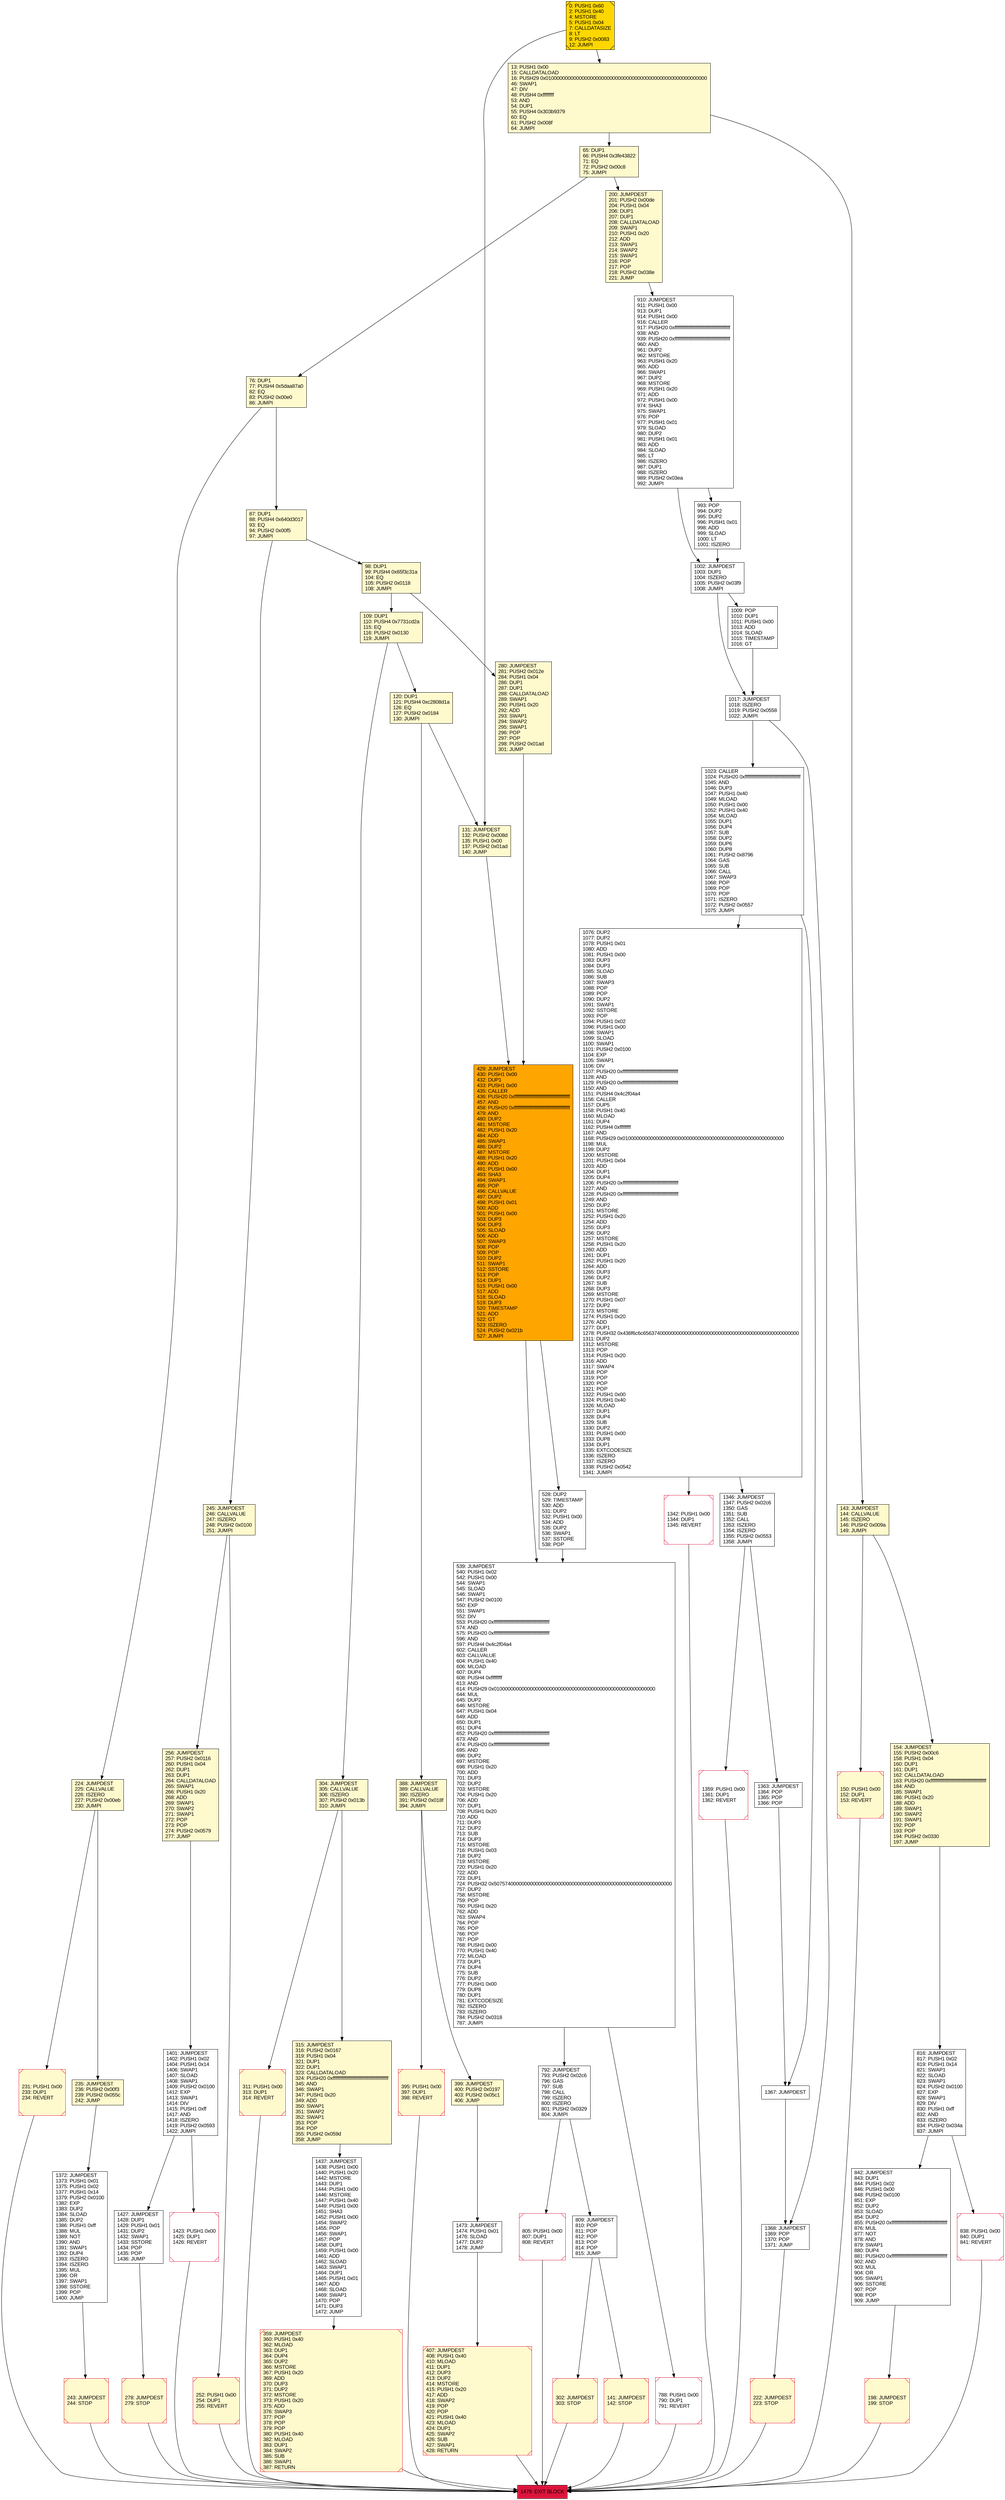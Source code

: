 digraph G {
bgcolor=transparent rankdir=UD;
node [shape=box style=filled color=black fillcolor=white fontname=arial fontcolor=black];
278 [label="278: JUMPDEST\l279: STOP\l" fillcolor=lemonchiffon shape=Msquare color=crimson ];
429 [label="429: JUMPDEST\l430: PUSH1 0x00\l432: DUP1\l433: PUSH1 0x00\l435: CALLER\l436: PUSH20 0xffffffffffffffffffffffffffffffffffffffff\l457: AND\l458: PUSH20 0xffffffffffffffffffffffffffffffffffffffff\l479: AND\l480: DUP2\l481: MSTORE\l482: PUSH1 0x20\l484: ADD\l485: SWAP1\l486: DUP2\l487: MSTORE\l488: PUSH1 0x20\l490: ADD\l491: PUSH1 0x00\l493: SHA3\l494: SWAP1\l495: POP\l496: CALLVALUE\l497: DUP2\l498: PUSH1 0x01\l500: ADD\l501: PUSH1 0x00\l503: DUP3\l504: DUP3\l505: SLOAD\l506: ADD\l507: SWAP3\l508: POP\l509: POP\l510: DUP2\l511: SWAP1\l512: SSTORE\l513: POP\l514: DUP1\l515: PUSH1 0x00\l517: ADD\l518: SLOAD\l519: DUP3\l520: TIMESTAMP\l521: ADD\l522: GT\l523: ISZERO\l524: PUSH2 0x021b\l527: JUMPI\l" fillcolor=orange ];
805 [label="805: PUSH1 0x00\l807: DUP1\l808: REVERT\l" shape=Msquare color=crimson ];
65 [label="65: DUP1\l66: PUSH4 0x3fe43822\l71: EQ\l72: PUSH2 0x00c8\l75: JUMPI\l" fillcolor=lemonchiffon ];
1427 [label="1427: JUMPDEST\l1428: DUP1\l1429: PUSH1 0x01\l1431: DUP2\l1432: SWAP1\l1433: SSTORE\l1434: POP\l1435: POP\l1436: JUMP\l" ];
235 [label="235: JUMPDEST\l236: PUSH2 0x00f3\l239: PUSH2 0x055c\l242: JUMP\l" fillcolor=lemonchiffon ];
842 [label="842: JUMPDEST\l843: DUP1\l844: PUSH1 0x02\l846: PUSH1 0x00\l848: PUSH2 0x0100\l851: EXP\l852: DUP2\l853: SLOAD\l854: DUP2\l855: PUSH20 0xffffffffffffffffffffffffffffffffffffffff\l876: MUL\l877: NOT\l878: AND\l879: SWAP1\l880: DUP4\l881: PUSH20 0xffffffffffffffffffffffffffffffffffffffff\l902: AND\l903: MUL\l904: OR\l905: SWAP1\l906: SSTORE\l907: POP\l908: POP\l909: JUMP\l" ];
120 [label="120: DUP1\l121: PUSH4 0xc2808d1a\l126: EQ\l127: PUSH2 0x0184\l130: JUMPI\l" fillcolor=lemonchiffon ];
792 [label="792: JUMPDEST\l793: PUSH2 0x02c6\l796: GAS\l797: SUB\l798: CALL\l799: ISZERO\l800: ISZERO\l801: PUSH2 0x0329\l804: JUMPI\l" ];
1368 [label="1368: JUMPDEST\l1369: POP\l1370: POP\l1371: JUMP\l" ];
311 [label="311: PUSH1 0x00\l313: DUP1\l314: REVERT\l" fillcolor=lemonchiffon shape=Msquare color=crimson ];
1473 [label="1473: JUMPDEST\l1474: PUSH1 0x01\l1476: SLOAD\l1477: DUP2\l1478: JUMP\l" ];
141 [label="141: JUMPDEST\l142: STOP\l" fillcolor=lemonchiffon shape=Msquare color=crimson ];
1367 [label="1367: JUMPDEST\l" ];
1023 [label="1023: CALLER\l1024: PUSH20 0xffffffffffffffffffffffffffffffffffffffff\l1045: AND\l1046: DUP3\l1047: PUSH1 0x40\l1049: MLOAD\l1050: PUSH1 0x00\l1052: PUSH1 0x40\l1054: MLOAD\l1055: DUP1\l1056: DUP4\l1057: SUB\l1058: DUP2\l1059: DUP6\l1060: DUP8\l1061: PUSH2 0x8796\l1064: GAS\l1065: SUB\l1066: CALL\l1067: SWAP3\l1068: POP\l1069: POP\l1070: POP\l1071: ISZERO\l1072: PUSH2 0x0557\l1075: JUMPI\l" ];
224 [label="224: JUMPDEST\l225: CALLVALUE\l226: ISZERO\l227: PUSH2 0x00eb\l230: JUMPI\l" fillcolor=lemonchiffon ];
1342 [label="1342: PUSH1 0x00\l1344: DUP1\l1345: REVERT\l" shape=Msquare color=crimson ];
809 [label="809: JUMPDEST\l810: POP\l811: POP\l812: POP\l813: POP\l814: POP\l815: JUMP\l" ];
245 [label="245: JUMPDEST\l246: CALLVALUE\l247: ISZERO\l248: PUSH2 0x0100\l251: JUMPI\l" fillcolor=lemonchiffon ];
109 [label="109: DUP1\l110: PUSH4 0x7731cd2a\l115: EQ\l116: PUSH2 0x0130\l119: JUMPI\l" fillcolor=lemonchiffon ];
1363 [label="1363: JUMPDEST\l1364: POP\l1365: POP\l1366: POP\l" ];
407 [label="407: JUMPDEST\l408: PUSH1 0x40\l410: MLOAD\l411: DUP1\l412: DUP3\l413: DUP2\l414: MSTORE\l415: PUSH1 0x20\l417: ADD\l418: SWAP2\l419: POP\l420: POP\l421: PUSH1 0x40\l423: MLOAD\l424: DUP1\l425: SWAP2\l426: SUB\l427: SWAP1\l428: RETURN\l" fillcolor=lemonchiffon shape=Msquare color=crimson ];
143 [label="143: JUMPDEST\l144: CALLVALUE\l145: ISZERO\l146: PUSH2 0x009a\l149: JUMPI\l" fillcolor=lemonchiffon ];
76 [label="76: DUP1\l77: PUSH4 0x5daa87a0\l82: EQ\l83: PUSH2 0x00e0\l86: JUMPI\l" fillcolor=lemonchiffon ];
304 [label="304: JUMPDEST\l305: CALLVALUE\l306: ISZERO\l307: PUSH2 0x013b\l310: JUMPI\l" fillcolor=lemonchiffon ];
256 [label="256: JUMPDEST\l257: PUSH2 0x0116\l260: PUSH1 0x04\l262: DUP1\l263: DUP1\l264: CALLDATALOAD\l265: SWAP1\l266: PUSH1 0x20\l268: ADD\l269: SWAP1\l270: SWAP2\l271: SWAP1\l272: POP\l273: POP\l274: PUSH2 0x0579\l277: JUMP\l" fillcolor=lemonchiffon ];
200 [label="200: JUMPDEST\l201: PUSH2 0x00de\l204: PUSH1 0x04\l206: DUP1\l207: DUP1\l208: CALLDATALOAD\l209: SWAP1\l210: PUSH1 0x20\l212: ADD\l213: SWAP1\l214: SWAP2\l215: SWAP1\l216: POP\l217: POP\l218: PUSH2 0x038e\l221: JUMP\l" fillcolor=lemonchiffon ];
395 [label="395: PUSH1 0x00\l397: DUP1\l398: REVERT\l" fillcolor=lemonchiffon shape=Msquare color=crimson ];
1401 [label="1401: JUMPDEST\l1402: PUSH1 0x02\l1404: PUSH1 0x14\l1406: SWAP1\l1407: SLOAD\l1408: SWAP1\l1409: PUSH2 0x0100\l1412: EXP\l1413: SWAP1\l1414: DIV\l1415: PUSH1 0xff\l1417: AND\l1418: ISZERO\l1419: PUSH2 0x0593\l1422: JUMPI\l" ];
1423 [label="1423: PUSH1 0x00\l1425: DUP1\l1426: REVERT\l" shape=Msquare color=crimson ];
131 [label="131: JUMPDEST\l132: PUSH2 0x008d\l135: PUSH1 0x00\l137: PUSH2 0x01ad\l140: JUMP\l" fillcolor=lemonchiffon ];
315 [label="315: JUMPDEST\l316: PUSH2 0x0167\l319: PUSH1 0x04\l321: DUP1\l322: DUP1\l323: CALLDATALOAD\l324: PUSH20 0xffffffffffffffffffffffffffffffffffffffff\l345: AND\l346: SWAP1\l347: PUSH1 0x20\l349: ADD\l350: SWAP1\l351: SWAP2\l352: SWAP1\l353: POP\l354: POP\l355: PUSH2 0x059d\l358: JUMP\l" fillcolor=lemonchiffon ];
788 [label="788: PUSH1 0x00\l790: DUP1\l791: REVERT\l" shape=Msquare color=crimson ];
388 [label="388: JUMPDEST\l389: CALLVALUE\l390: ISZERO\l391: PUSH2 0x018f\l394: JUMPI\l" fillcolor=lemonchiffon ];
150 [label="150: PUSH1 0x00\l152: DUP1\l153: REVERT\l" fillcolor=lemonchiffon shape=Msquare color=crimson ];
539 [label="539: JUMPDEST\l540: PUSH1 0x02\l542: PUSH1 0x00\l544: SWAP1\l545: SLOAD\l546: SWAP1\l547: PUSH2 0x0100\l550: EXP\l551: SWAP1\l552: DIV\l553: PUSH20 0xffffffffffffffffffffffffffffffffffffffff\l574: AND\l575: PUSH20 0xffffffffffffffffffffffffffffffffffffffff\l596: AND\l597: PUSH4 0x4c2f04a4\l602: CALLER\l603: CALLVALUE\l604: PUSH1 0x40\l606: MLOAD\l607: DUP4\l608: PUSH4 0xffffffff\l613: AND\l614: PUSH29 0x0100000000000000000000000000000000000000000000000000000000\l644: MUL\l645: DUP2\l646: MSTORE\l647: PUSH1 0x04\l649: ADD\l650: DUP1\l651: DUP4\l652: PUSH20 0xffffffffffffffffffffffffffffffffffffffff\l673: AND\l674: PUSH20 0xffffffffffffffffffffffffffffffffffffffff\l695: AND\l696: DUP2\l697: MSTORE\l698: PUSH1 0x20\l700: ADD\l701: DUP3\l702: DUP2\l703: MSTORE\l704: PUSH1 0x20\l706: ADD\l707: DUP1\l708: PUSH1 0x20\l710: ADD\l711: DUP3\l712: DUP2\l713: SUB\l714: DUP3\l715: MSTORE\l716: PUSH1 0x03\l718: DUP2\l719: MSTORE\l720: PUSH1 0x20\l722: ADD\l723: DUP1\l724: PUSH32 0x5075740000000000000000000000000000000000000000000000000000000000\l757: DUP2\l758: MSTORE\l759: POP\l760: PUSH1 0x20\l762: ADD\l763: SWAP4\l764: POP\l765: POP\l766: POP\l767: POP\l768: PUSH1 0x00\l770: PUSH1 0x40\l772: MLOAD\l773: DUP1\l774: DUP4\l775: SUB\l776: DUP2\l777: PUSH1 0x00\l779: DUP8\l780: DUP1\l781: EXTCODESIZE\l782: ISZERO\l783: ISZERO\l784: PUSH2 0x0318\l787: JUMPI\l" ];
1002 [label="1002: JUMPDEST\l1003: DUP1\l1004: ISZERO\l1005: PUSH2 0x03f9\l1008: JUMPI\l" ];
302 [label="302: JUMPDEST\l303: STOP\l" fillcolor=lemonchiffon shape=Msquare color=crimson ];
399 [label="399: JUMPDEST\l400: PUSH2 0x0197\l403: PUSH2 0x05c1\l406: JUMP\l" fillcolor=lemonchiffon ];
98 [label="98: DUP1\l99: PUSH4 0x65f3c31a\l104: EQ\l105: PUSH2 0x0118\l108: JUMPI\l" fillcolor=lemonchiffon ];
1017 [label="1017: JUMPDEST\l1018: ISZERO\l1019: PUSH2 0x0558\l1022: JUMPI\l" ];
231 [label="231: PUSH1 0x00\l233: DUP1\l234: REVERT\l" fillcolor=lemonchiffon shape=Msquare color=crimson ];
1479 [label="1479: EXIT BLOCK\l" fillcolor=crimson ];
222 [label="222: JUMPDEST\l223: STOP\l" fillcolor=lemonchiffon shape=Msquare color=crimson ];
1372 [label="1372: JUMPDEST\l1373: PUSH1 0x01\l1375: PUSH1 0x02\l1377: PUSH1 0x14\l1379: PUSH2 0x0100\l1382: EXP\l1383: DUP2\l1384: SLOAD\l1385: DUP2\l1386: PUSH1 0xff\l1388: MUL\l1389: NOT\l1390: AND\l1391: SWAP1\l1392: DUP4\l1393: ISZERO\l1394: ISZERO\l1395: MUL\l1396: OR\l1397: SWAP1\l1398: SSTORE\l1399: POP\l1400: JUMP\l" ];
87 [label="87: DUP1\l88: PUSH4 0x640d3017\l93: EQ\l94: PUSH2 0x00f5\l97: JUMPI\l" fillcolor=lemonchiffon ];
198 [label="198: JUMPDEST\l199: STOP\l" fillcolor=lemonchiffon shape=Msquare color=crimson ];
528 [label="528: DUP2\l529: TIMESTAMP\l530: ADD\l531: DUP2\l532: PUSH1 0x00\l534: ADD\l535: DUP2\l536: SWAP1\l537: SSTORE\l538: POP\l" ];
252 [label="252: PUSH1 0x00\l254: DUP1\l255: REVERT\l" fillcolor=lemonchiffon shape=Msquare color=crimson ];
13 [label="13: PUSH1 0x00\l15: CALLDATALOAD\l16: PUSH29 0x0100000000000000000000000000000000000000000000000000000000\l46: SWAP1\l47: DIV\l48: PUSH4 0xffffffff\l53: AND\l54: DUP1\l55: PUSH4 0x303b9379\l60: EQ\l61: PUSH2 0x008f\l64: JUMPI\l" fillcolor=lemonchiffon ];
243 [label="243: JUMPDEST\l244: STOP\l" fillcolor=lemonchiffon shape=Msquare color=crimson ];
838 [label="838: PUSH1 0x00\l840: DUP1\l841: REVERT\l" shape=Msquare color=crimson ];
280 [label="280: JUMPDEST\l281: PUSH2 0x012e\l284: PUSH1 0x04\l286: DUP1\l287: DUP1\l288: CALLDATALOAD\l289: SWAP1\l290: PUSH1 0x20\l292: ADD\l293: SWAP1\l294: SWAP2\l295: SWAP1\l296: POP\l297: POP\l298: PUSH2 0x01ad\l301: JUMP\l" fillcolor=lemonchiffon ];
1076 [label="1076: DUP2\l1077: DUP2\l1078: PUSH1 0x01\l1080: ADD\l1081: PUSH1 0x00\l1083: DUP3\l1084: DUP3\l1085: SLOAD\l1086: SUB\l1087: SWAP3\l1088: POP\l1089: POP\l1090: DUP2\l1091: SWAP1\l1092: SSTORE\l1093: POP\l1094: PUSH1 0x02\l1096: PUSH1 0x00\l1098: SWAP1\l1099: SLOAD\l1100: SWAP1\l1101: PUSH2 0x0100\l1104: EXP\l1105: SWAP1\l1106: DIV\l1107: PUSH20 0xffffffffffffffffffffffffffffffffffffffff\l1128: AND\l1129: PUSH20 0xffffffffffffffffffffffffffffffffffffffff\l1150: AND\l1151: PUSH4 0x4c2f04a4\l1156: CALLER\l1157: DUP5\l1158: PUSH1 0x40\l1160: MLOAD\l1161: DUP4\l1162: PUSH4 0xffffffff\l1167: AND\l1168: PUSH29 0x0100000000000000000000000000000000000000000000000000000000\l1198: MUL\l1199: DUP2\l1200: MSTORE\l1201: PUSH1 0x04\l1203: ADD\l1204: DUP1\l1205: DUP4\l1206: PUSH20 0xffffffffffffffffffffffffffffffffffffffff\l1227: AND\l1228: PUSH20 0xffffffffffffffffffffffffffffffffffffffff\l1249: AND\l1250: DUP2\l1251: MSTORE\l1252: PUSH1 0x20\l1254: ADD\l1255: DUP3\l1256: DUP2\l1257: MSTORE\l1258: PUSH1 0x20\l1260: ADD\l1261: DUP1\l1262: PUSH1 0x20\l1264: ADD\l1265: DUP3\l1266: DUP2\l1267: SUB\l1268: DUP3\l1269: MSTORE\l1270: PUSH1 0x07\l1272: DUP2\l1273: MSTORE\l1274: PUSH1 0x20\l1276: ADD\l1277: DUP1\l1278: PUSH32 0x436f6c6c65637400000000000000000000000000000000000000000000000000\l1311: DUP2\l1312: MSTORE\l1313: POP\l1314: PUSH1 0x20\l1316: ADD\l1317: SWAP4\l1318: POP\l1319: POP\l1320: POP\l1321: POP\l1322: PUSH1 0x00\l1324: PUSH1 0x40\l1326: MLOAD\l1327: DUP1\l1328: DUP4\l1329: SUB\l1330: DUP2\l1331: PUSH1 0x00\l1333: DUP8\l1334: DUP1\l1335: EXTCODESIZE\l1336: ISZERO\l1337: ISZERO\l1338: PUSH2 0x0542\l1341: JUMPI\l" ];
0 [label="0: PUSH1 0x60\l2: PUSH1 0x40\l4: MSTORE\l5: PUSH1 0x04\l7: CALLDATASIZE\l8: LT\l9: PUSH2 0x0083\l12: JUMPI\l" fillcolor=lemonchiffon shape=Msquare fillcolor=gold ];
1009 [label="1009: POP\l1010: DUP1\l1011: PUSH1 0x00\l1013: ADD\l1014: SLOAD\l1015: TIMESTAMP\l1016: GT\l" ];
816 [label="816: JUMPDEST\l817: PUSH1 0x02\l819: PUSH1 0x14\l821: SWAP1\l822: SLOAD\l823: SWAP1\l824: PUSH2 0x0100\l827: EXP\l828: SWAP1\l829: DIV\l830: PUSH1 0xff\l832: AND\l833: ISZERO\l834: PUSH2 0x034a\l837: JUMPI\l" ];
154 [label="154: JUMPDEST\l155: PUSH2 0x00c6\l158: PUSH1 0x04\l160: DUP1\l161: DUP1\l162: CALLDATALOAD\l163: PUSH20 0xffffffffffffffffffffffffffffffffffffffff\l184: AND\l185: SWAP1\l186: PUSH1 0x20\l188: ADD\l189: SWAP1\l190: SWAP2\l191: SWAP1\l192: POP\l193: POP\l194: PUSH2 0x0330\l197: JUMP\l" fillcolor=lemonchiffon ];
1359 [label="1359: PUSH1 0x00\l1361: DUP1\l1362: REVERT\l" shape=Msquare color=crimson ];
1346 [label="1346: JUMPDEST\l1347: PUSH2 0x02c6\l1350: GAS\l1351: SUB\l1352: CALL\l1353: ISZERO\l1354: ISZERO\l1355: PUSH2 0x0553\l1358: JUMPI\l" ];
359 [label="359: JUMPDEST\l360: PUSH1 0x40\l362: MLOAD\l363: DUP1\l364: DUP4\l365: DUP2\l366: MSTORE\l367: PUSH1 0x20\l369: ADD\l370: DUP3\l371: DUP2\l372: MSTORE\l373: PUSH1 0x20\l375: ADD\l376: SWAP3\l377: POP\l378: POP\l379: POP\l380: PUSH1 0x40\l382: MLOAD\l383: DUP1\l384: SWAP2\l385: SUB\l386: SWAP1\l387: RETURN\l" fillcolor=lemonchiffon shape=Msquare color=crimson ];
910 [label="910: JUMPDEST\l911: PUSH1 0x00\l913: DUP1\l914: PUSH1 0x00\l916: CALLER\l917: PUSH20 0xffffffffffffffffffffffffffffffffffffffff\l938: AND\l939: PUSH20 0xffffffffffffffffffffffffffffffffffffffff\l960: AND\l961: DUP2\l962: MSTORE\l963: PUSH1 0x20\l965: ADD\l966: SWAP1\l967: DUP2\l968: MSTORE\l969: PUSH1 0x20\l971: ADD\l972: PUSH1 0x00\l974: SHA3\l975: SWAP1\l976: POP\l977: PUSH1 0x01\l979: SLOAD\l980: DUP2\l981: PUSH1 0x01\l983: ADD\l984: SLOAD\l985: LT\l986: ISZERO\l987: DUP1\l988: ISZERO\l989: PUSH2 0x03ea\l992: JUMPI\l" ];
993 [label="993: POP\l994: DUP2\l995: DUP2\l996: PUSH1 0x01\l998: ADD\l999: SLOAD\l1000: LT\l1001: ISZERO\l" ];
1437 [label="1437: JUMPDEST\l1438: PUSH1 0x00\l1440: PUSH1 0x20\l1442: MSTORE\l1443: DUP1\l1444: PUSH1 0x00\l1446: MSTORE\l1447: PUSH1 0x40\l1449: PUSH1 0x00\l1451: SHA3\l1452: PUSH1 0x00\l1454: SWAP2\l1455: POP\l1456: SWAP1\l1457: POP\l1458: DUP1\l1459: PUSH1 0x00\l1461: ADD\l1462: SLOAD\l1463: SWAP1\l1464: DUP1\l1465: PUSH1 0x01\l1467: ADD\l1468: SLOAD\l1469: SWAP1\l1470: POP\l1471: DUP3\l1472: JUMP\l" ];
231 -> 1479;
539 -> 788;
1401 -> 1423;
109 -> 304;
910 -> 993;
245 -> 256;
1437 -> 359;
154 -> 816;
1023 -> 1367;
304 -> 315;
1367 -> 1368;
256 -> 1401;
388 -> 399;
816 -> 838;
222 -> 1479;
0 -> 13;
1427 -> 278;
224 -> 235;
143 -> 150;
87 -> 98;
198 -> 1479;
792 -> 805;
1346 -> 1359;
252 -> 1479;
809 -> 302;
388 -> 395;
1076 -> 1346;
65 -> 76;
243 -> 1479;
838 -> 1479;
1401 -> 1427;
539 -> 792;
120 -> 388;
1372 -> 243;
1359 -> 1479;
98 -> 280;
131 -> 429;
65 -> 200;
399 -> 1473;
1009 -> 1017;
304 -> 311;
109 -> 120;
429 -> 539;
792 -> 809;
1473 -> 407;
76 -> 224;
1363 -> 1367;
809 -> 141;
120 -> 131;
359 -> 1479;
13 -> 143;
235 -> 1372;
805 -> 1479;
278 -> 1479;
0 -> 131;
993 -> 1002;
143 -> 154;
910 -> 1002;
200 -> 910;
315 -> 1437;
311 -> 1479;
429 -> 528;
1346 -> 1363;
1017 -> 1368;
224 -> 231;
1017 -> 1023;
1342 -> 1479;
1368 -> 222;
842 -> 198;
1002 -> 1009;
141 -> 1479;
13 -> 65;
98 -> 109;
528 -> 539;
407 -> 1479;
816 -> 842;
1423 -> 1479;
280 -> 429;
395 -> 1479;
150 -> 1479;
788 -> 1479;
1002 -> 1017;
87 -> 245;
1023 -> 1076;
76 -> 87;
1076 -> 1342;
302 -> 1479;
245 -> 252;
}